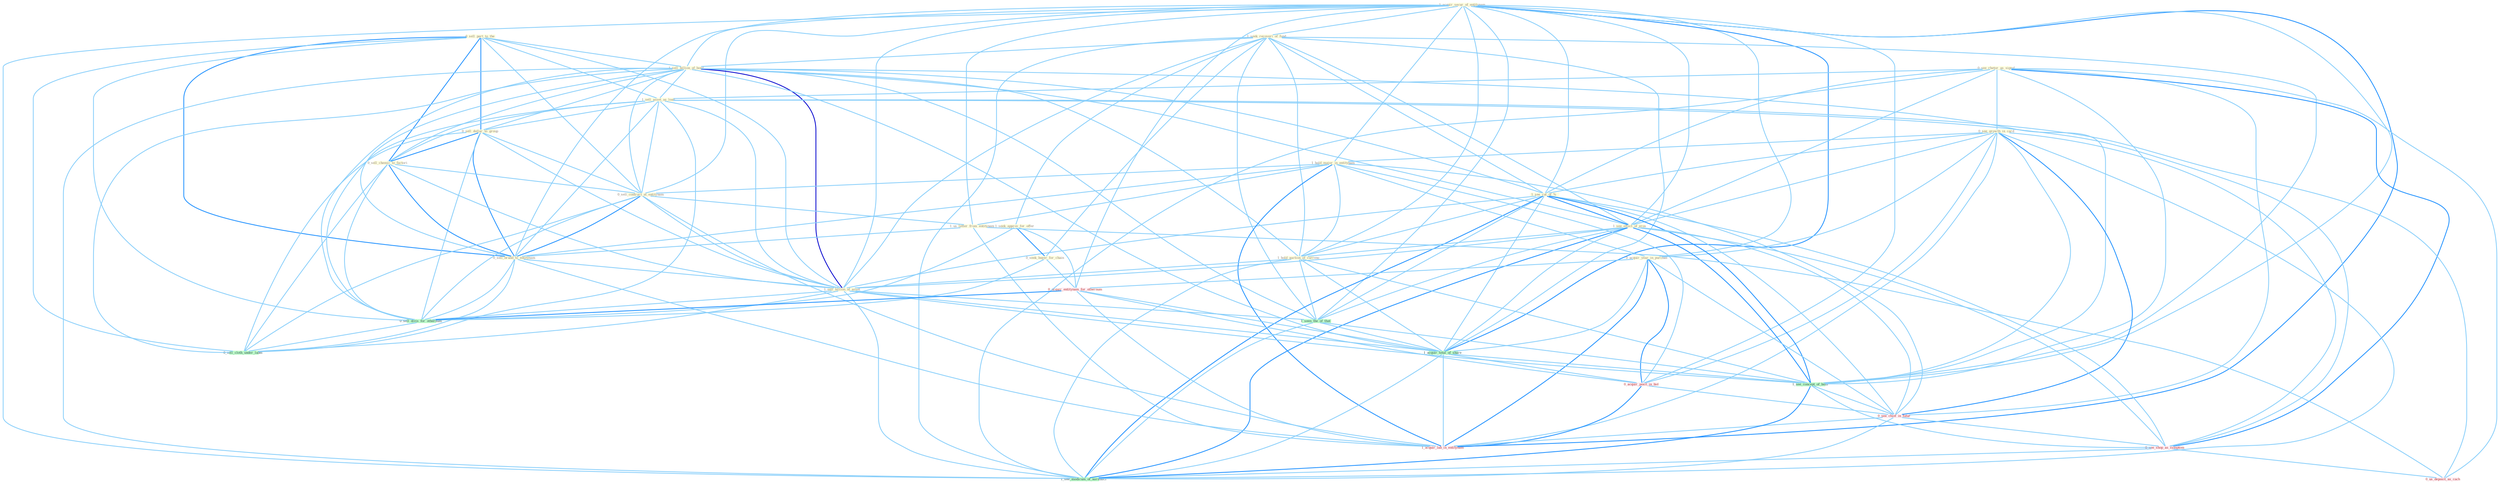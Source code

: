 Graph G{ 
    node
    [shape=polygon,style=filled,width=.5,height=.06,color="#BDFCC9",fixedsize=true,fontsize=4,
    fontcolor="#2f4f4f"];
    {node
    [color="#ffffe0", fontcolor="#8b7d6b"] "0_sell_part_to_the " "1_acquir_secur_of_entitynam " "1_seek_recoveri_of_fund " "0_see_rhetor_as_signal " "1_sell_billion_of_bond " "0_see_growth_in_card " "1_see_cut_of_% " "1_sell_asset_as_loan " "1_see_effect_of_eros " "1_hold_major_in_entitynam " "1_hold_auction_of_currenc " "0_sell_dollar_to_group " "0_acquir_year_in_purchas " "0_sell_chemic_to_factori " "1_seek_approv_for_offer " "0_seek_buyer_for_chain " "0_sell_contract_at_entitynam " "1_us_letter_from_entitynam " "0_sell_brand_to_entitynam " "1_sell_billion_of_asset "}
{node [color="#fff0f5", fontcolor="#b22222"] "0_acquir_entitynam_for_othernum " "0_acquir_posit_in_bid " "0_see_chief_in_futur " "0_see_shop_as_symptom " "1_acquir_lab_in_entitynam " "0_us_deposit_as_cach "}
edge [color="#B0E2FF"];

	"0_sell_part_to_the " -- "1_sell_billion_of_bond " [w="1", color="#87cefa" ];
	"0_sell_part_to_the " -- "1_sell_asset_as_loan " [w="1", color="#87cefa" ];
	"0_sell_part_to_the " -- "0_sell_dollar_to_group " [w="2", color="#1e90ff" , len=0.8];
	"0_sell_part_to_the " -- "0_sell_chemic_to_factori " [w="2", color="#1e90ff" , len=0.8];
	"0_sell_part_to_the " -- "0_sell_contract_at_entitynam " [w="1", color="#87cefa" ];
	"0_sell_part_to_the " -- "0_sell_brand_to_entitynam " [w="2", color="#1e90ff" , len=0.8];
	"0_sell_part_to_the " -- "1_sell_billion_of_asset " [w="1", color="#87cefa" ];
	"0_sell_part_to_the " -- "0_sell_divis_for_othernum " [w="1", color="#87cefa" ];
	"0_sell_part_to_the " -- "0_sell_cloth_under_label " [w="1", color="#87cefa" ];
	"1_acquir_secur_of_entitynam " -- "1_seek_recoveri_of_fund " [w="1", color="#87cefa" ];
	"1_acquir_secur_of_entitynam " -- "1_sell_billion_of_bond " [w="1", color="#87cefa" ];
	"1_acquir_secur_of_entitynam " -- "1_see_cut_of_% " [w="1", color="#87cefa" ];
	"1_acquir_secur_of_entitynam " -- "1_see_effect_of_eros " [w="1", color="#87cefa" ];
	"1_acquir_secur_of_entitynam " -- "1_hold_major_in_entitynam " [w="1", color="#87cefa" ];
	"1_acquir_secur_of_entitynam " -- "1_hold_auction_of_currenc " [w="1", color="#87cefa" ];
	"1_acquir_secur_of_entitynam " -- "0_acquir_year_in_purchas " [w="1", color="#87cefa" ];
	"1_acquir_secur_of_entitynam " -- "0_sell_contract_at_entitynam " [w="1", color="#87cefa" ];
	"1_acquir_secur_of_entitynam " -- "1_us_letter_from_entitynam " [w="1", color="#87cefa" ];
	"1_acquir_secur_of_entitynam " -- "0_sell_brand_to_entitynam " [w="1", color="#87cefa" ];
	"1_acquir_secur_of_entitynam " -- "1_sell_billion_of_asset " [w="1", color="#87cefa" ];
	"1_acquir_secur_of_entitynam " -- "0_acquir_entitynam_for_othernum " [w="1", color="#87cefa" ];
	"1_acquir_secur_of_entitynam " -- "1_seen_the_of_that " [w="1", color="#87cefa" ];
	"1_acquir_secur_of_entitynam " -- "1_acquir_total_of_share " [w="2", color="#1e90ff" , len=0.8];
	"1_acquir_secur_of_entitynam " -- "0_acquir_posit_in_bid " [w="1", color="#87cefa" ];
	"1_acquir_secur_of_entitynam " -- "1_see_concept_of_both " [w="1", color="#87cefa" ];
	"1_acquir_secur_of_entitynam " -- "1_acquir_lab_in_entitynam " [w="2", color="#1e90ff" , len=0.8];
	"1_acquir_secur_of_entitynam " -- "1_see_modicum_of_normalci " [w="1", color="#87cefa" ];
	"1_seek_recoveri_of_fund " -- "1_sell_billion_of_bond " [w="1", color="#87cefa" ];
	"1_seek_recoveri_of_fund " -- "1_see_cut_of_% " [w="1", color="#87cefa" ];
	"1_seek_recoveri_of_fund " -- "1_see_effect_of_eros " [w="1", color="#87cefa" ];
	"1_seek_recoveri_of_fund " -- "1_hold_auction_of_currenc " [w="1", color="#87cefa" ];
	"1_seek_recoveri_of_fund " -- "1_seek_approv_for_offer " [w="1", color="#87cefa" ];
	"1_seek_recoveri_of_fund " -- "0_seek_buyer_for_chain " [w="1", color="#87cefa" ];
	"1_seek_recoveri_of_fund " -- "1_sell_billion_of_asset " [w="1", color="#87cefa" ];
	"1_seek_recoveri_of_fund " -- "1_seen_the_of_that " [w="1", color="#87cefa" ];
	"1_seek_recoveri_of_fund " -- "1_acquir_total_of_share " [w="1", color="#87cefa" ];
	"1_seek_recoveri_of_fund " -- "1_see_concept_of_both " [w="1", color="#87cefa" ];
	"1_seek_recoveri_of_fund " -- "1_see_modicum_of_normalci " [w="1", color="#87cefa" ];
	"0_see_rhetor_as_signal " -- "0_see_growth_in_card " [w="1", color="#87cefa" ];
	"0_see_rhetor_as_signal " -- "1_see_cut_of_% " [w="1", color="#87cefa" ];
	"0_see_rhetor_as_signal " -- "1_sell_asset_as_loan " [w="1", color="#87cefa" ];
	"0_see_rhetor_as_signal " -- "1_see_effect_of_eros " [w="1", color="#87cefa" ];
	"0_see_rhetor_as_signal " -- "1_see_concept_of_both " [w="1", color="#87cefa" ];
	"0_see_rhetor_as_signal " -- "0_see_chief_in_futur " [w="1", color="#87cefa" ];
	"0_see_rhetor_as_signal " -- "0_see_shop_as_symptom " [w="2", color="#1e90ff" , len=0.8];
	"0_see_rhetor_as_signal " -- "0_us_deposit_as_cach " [w="1", color="#87cefa" ];
	"0_see_rhetor_as_signal " -- "1_see_modicum_of_normalci " [w="1", color="#87cefa" ];
	"1_sell_billion_of_bond " -- "1_see_cut_of_% " [w="1", color="#87cefa" ];
	"1_sell_billion_of_bond " -- "1_sell_asset_as_loan " [w="1", color="#87cefa" ];
	"1_sell_billion_of_bond " -- "1_see_effect_of_eros " [w="1", color="#87cefa" ];
	"1_sell_billion_of_bond " -- "1_hold_auction_of_currenc " [w="1", color="#87cefa" ];
	"1_sell_billion_of_bond " -- "0_sell_dollar_to_group " [w="1", color="#87cefa" ];
	"1_sell_billion_of_bond " -- "0_sell_chemic_to_factori " [w="1", color="#87cefa" ];
	"1_sell_billion_of_bond " -- "0_sell_contract_at_entitynam " [w="1", color="#87cefa" ];
	"1_sell_billion_of_bond " -- "0_sell_brand_to_entitynam " [w="1", color="#87cefa" ];
	"1_sell_billion_of_bond " -- "1_sell_billion_of_asset " [w="3", color="#0000cd" , len=0.6];
	"1_sell_billion_of_bond " -- "1_seen_the_of_that " [w="1", color="#87cefa" ];
	"1_sell_billion_of_bond " -- "0_sell_divis_for_othernum " [w="1", color="#87cefa" ];
	"1_sell_billion_of_bond " -- "1_acquir_total_of_share " [w="1", color="#87cefa" ];
	"1_sell_billion_of_bond " -- "0_sell_cloth_under_label " [w="1", color="#87cefa" ];
	"1_sell_billion_of_bond " -- "1_see_concept_of_both " [w="1", color="#87cefa" ];
	"1_sell_billion_of_bond " -- "1_see_modicum_of_normalci " [w="1", color="#87cefa" ];
	"0_see_growth_in_card " -- "1_see_cut_of_% " [w="1", color="#87cefa" ];
	"0_see_growth_in_card " -- "1_see_effect_of_eros " [w="1", color="#87cefa" ];
	"0_see_growth_in_card " -- "1_hold_major_in_entitynam " [w="1", color="#87cefa" ];
	"0_see_growth_in_card " -- "0_acquir_year_in_purchas " [w="1", color="#87cefa" ];
	"0_see_growth_in_card " -- "0_acquir_posit_in_bid " [w="1", color="#87cefa" ];
	"0_see_growth_in_card " -- "1_see_concept_of_both " [w="1", color="#87cefa" ];
	"0_see_growth_in_card " -- "0_see_chief_in_futur " [w="2", color="#1e90ff" , len=0.8];
	"0_see_growth_in_card " -- "0_see_shop_as_symptom " [w="1", color="#87cefa" ];
	"0_see_growth_in_card " -- "1_acquir_lab_in_entitynam " [w="1", color="#87cefa" ];
	"0_see_growth_in_card " -- "1_see_modicum_of_normalci " [w="1", color="#87cefa" ];
	"1_see_cut_of_% " -- "1_see_effect_of_eros " [w="2", color="#1e90ff" , len=0.8];
	"1_see_cut_of_% " -- "1_hold_auction_of_currenc " [w="1", color="#87cefa" ];
	"1_see_cut_of_% " -- "1_sell_billion_of_asset " [w="1", color="#87cefa" ];
	"1_see_cut_of_% " -- "1_seen_the_of_that " [w="1", color="#87cefa" ];
	"1_see_cut_of_% " -- "1_acquir_total_of_share " [w="1", color="#87cefa" ];
	"1_see_cut_of_% " -- "1_see_concept_of_both " [w="2", color="#1e90ff" , len=0.8];
	"1_see_cut_of_% " -- "0_see_chief_in_futur " [w="1", color="#87cefa" ];
	"1_see_cut_of_% " -- "0_see_shop_as_symptom " [w="1", color="#87cefa" ];
	"1_see_cut_of_% " -- "1_see_modicum_of_normalci " [w="2", color="#1e90ff" , len=0.8];
	"1_sell_asset_as_loan " -- "0_sell_dollar_to_group " [w="1", color="#87cefa" ];
	"1_sell_asset_as_loan " -- "0_sell_chemic_to_factori " [w="1", color="#87cefa" ];
	"1_sell_asset_as_loan " -- "0_sell_contract_at_entitynam " [w="1", color="#87cefa" ];
	"1_sell_asset_as_loan " -- "0_sell_brand_to_entitynam " [w="1", color="#87cefa" ];
	"1_sell_asset_as_loan " -- "1_sell_billion_of_asset " [w="1", color="#87cefa" ];
	"1_sell_asset_as_loan " -- "0_sell_divis_for_othernum " [w="1", color="#87cefa" ];
	"1_sell_asset_as_loan " -- "0_sell_cloth_under_label " [w="1", color="#87cefa" ];
	"1_sell_asset_as_loan " -- "0_see_shop_as_symptom " [w="1", color="#87cefa" ];
	"1_sell_asset_as_loan " -- "0_us_deposit_as_cach " [w="1", color="#87cefa" ];
	"1_see_effect_of_eros " -- "1_hold_auction_of_currenc " [w="1", color="#87cefa" ];
	"1_see_effect_of_eros " -- "1_sell_billion_of_asset " [w="1", color="#87cefa" ];
	"1_see_effect_of_eros " -- "1_seen_the_of_that " [w="1", color="#87cefa" ];
	"1_see_effect_of_eros " -- "1_acquir_total_of_share " [w="1", color="#87cefa" ];
	"1_see_effect_of_eros " -- "1_see_concept_of_both " [w="2", color="#1e90ff" , len=0.8];
	"1_see_effect_of_eros " -- "0_see_chief_in_futur " [w="1", color="#87cefa" ];
	"1_see_effect_of_eros " -- "0_see_shop_as_symptom " [w="1", color="#87cefa" ];
	"1_see_effect_of_eros " -- "1_see_modicum_of_normalci " [w="2", color="#1e90ff" , len=0.8];
	"1_hold_major_in_entitynam " -- "1_hold_auction_of_currenc " [w="1", color="#87cefa" ];
	"1_hold_major_in_entitynam " -- "0_acquir_year_in_purchas " [w="1", color="#87cefa" ];
	"1_hold_major_in_entitynam " -- "0_sell_contract_at_entitynam " [w="1", color="#87cefa" ];
	"1_hold_major_in_entitynam " -- "1_us_letter_from_entitynam " [w="1", color="#87cefa" ];
	"1_hold_major_in_entitynam " -- "0_sell_brand_to_entitynam " [w="1", color="#87cefa" ];
	"1_hold_major_in_entitynam " -- "0_acquir_posit_in_bid " [w="1", color="#87cefa" ];
	"1_hold_major_in_entitynam " -- "0_see_chief_in_futur " [w="1", color="#87cefa" ];
	"1_hold_major_in_entitynam " -- "1_acquir_lab_in_entitynam " [w="2", color="#1e90ff" , len=0.8];
	"1_hold_auction_of_currenc " -- "1_sell_billion_of_asset " [w="1", color="#87cefa" ];
	"1_hold_auction_of_currenc " -- "1_seen_the_of_that " [w="1", color="#87cefa" ];
	"1_hold_auction_of_currenc " -- "1_acquir_total_of_share " [w="1", color="#87cefa" ];
	"1_hold_auction_of_currenc " -- "1_see_concept_of_both " [w="1", color="#87cefa" ];
	"1_hold_auction_of_currenc " -- "1_see_modicum_of_normalci " [w="1", color="#87cefa" ];
	"0_sell_dollar_to_group " -- "0_sell_chemic_to_factori " [w="2", color="#1e90ff" , len=0.8];
	"0_sell_dollar_to_group " -- "0_sell_contract_at_entitynam " [w="1", color="#87cefa" ];
	"0_sell_dollar_to_group " -- "0_sell_brand_to_entitynam " [w="2", color="#1e90ff" , len=0.8];
	"0_sell_dollar_to_group " -- "1_sell_billion_of_asset " [w="1", color="#87cefa" ];
	"0_sell_dollar_to_group " -- "0_sell_divis_for_othernum " [w="1", color="#87cefa" ];
	"0_sell_dollar_to_group " -- "0_sell_cloth_under_label " [w="1", color="#87cefa" ];
	"0_acquir_year_in_purchas " -- "0_acquir_entitynam_for_othernum " [w="1", color="#87cefa" ];
	"0_acquir_year_in_purchas " -- "1_acquir_total_of_share " [w="1", color="#87cefa" ];
	"0_acquir_year_in_purchas " -- "0_acquir_posit_in_bid " [w="2", color="#1e90ff" , len=0.8];
	"0_acquir_year_in_purchas " -- "0_see_chief_in_futur " [w="1", color="#87cefa" ];
	"0_acquir_year_in_purchas " -- "1_acquir_lab_in_entitynam " [w="2", color="#1e90ff" , len=0.8];
	"0_sell_chemic_to_factori " -- "0_sell_contract_at_entitynam " [w="1", color="#87cefa" ];
	"0_sell_chemic_to_factori " -- "0_sell_brand_to_entitynam " [w="2", color="#1e90ff" , len=0.8];
	"0_sell_chemic_to_factori " -- "1_sell_billion_of_asset " [w="1", color="#87cefa" ];
	"0_sell_chemic_to_factori " -- "0_sell_divis_for_othernum " [w="1", color="#87cefa" ];
	"0_sell_chemic_to_factori " -- "0_sell_cloth_under_label " [w="1", color="#87cefa" ];
	"1_seek_approv_for_offer " -- "0_seek_buyer_for_chain " [w="2", color="#1e90ff" , len=0.8];
	"1_seek_approv_for_offer " -- "0_acquir_entitynam_for_othernum " [w="1", color="#87cefa" ];
	"1_seek_approv_for_offer " -- "0_sell_divis_for_othernum " [w="1", color="#87cefa" ];
	"0_seek_buyer_for_chain " -- "0_acquir_entitynam_for_othernum " [w="1", color="#87cefa" ];
	"0_seek_buyer_for_chain " -- "0_sell_divis_for_othernum " [w="1", color="#87cefa" ];
	"0_sell_contract_at_entitynam " -- "1_us_letter_from_entitynam " [w="1", color="#87cefa" ];
	"0_sell_contract_at_entitynam " -- "0_sell_brand_to_entitynam " [w="2", color="#1e90ff" , len=0.8];
	"0_sell_contract_at_entitynam " -- "1_sell_billion_of_asset " [w="1", color="#87cefa" ];
	"0_sell_contract_at_entitynam " -- "0_sell_divis_for_othernum " [w="1", color="#87cefa" ];
	"0_sell_contract_at_entitynam " -- "0_sell_cloth_under_label " [w="1", color="#87cefa" ];
	"0_sell_contract_at_entitynam " -- "1_acquir_lab_in_entitynam " [w="1", color="#87cefa" ];
	"1_us_letter_from_entitynam " -- "0_sell_brand_to_entitynam " [w="1", color="#87cefa" ];
	"1_us_letter_from_entitynam " -- "1_acquir_lab_in_entitynam " [w="1", color="#87cefa" ];
	"1_us_letter_from_entitynam " -- "0_us_deposit_as_cach " [w="1", color="#87cefa" ];
	"0_sell_brand_to_entitynam " -- "1_sell_billion_of_asset " [w="1", color="#87cefa" ];
	"0_sell_brand_to_entitynam " -- "0_sell_divis_for_othernum " [w="1", color="#87cefa" ];
	"0_sell_brand_to_entitynam " -- "0_sell_cloth_under_label " [w="1", color="#87cefa" ];
	"0_sell_brand_to_entitynam " -- "1_acquir_lab_in_entitynam " [w="1", color="#87cefa" ];
	"1_sell_billion_of_asset " -- "1_seen_the_of_that " [w="1", color="#87cefa" ];
	"1_sell_billion_of_asset " -- "0_sell_divis_for_othernum " [w="1", color="#87cefa" ];
	"1_sell_billion_of_asset " -- "1_acquir_total_of_share " [w="1", color="#87cefa" ];
	"1_sell_billion_of_asset " -- "0_sell_cloth_under_label " [w="1", color="#87cefa" ];
	"1_sell_billion_of_asset " -- "1_see_concept_of_both " [w="1", color="#87cefa" ];
	"1_sell_billion_of_asset " -- "1_see_modicum_of_normalci " [w="1", color="#87cefa" ];
	"0_acquir_entitynam_for_othernum " -- "0_sell_divis_for_othernum " [w="2", color="#1e90ff" , len=0.8];
	"0_acquir_entitynam_for_othernum " -- "1_acquir_total_of_share " [w="1", color="#87cefa" ];
	"0_acquir_entitynam_for_othernum " -- "0_acquir_posit_in_bid " [w="1", color="#87cefa" ];
	"0_acquir_entitynam_for_othernum " -- "1_acquir_lab_in_entitynam " [w="1", color="#87cefa" ];
	"1_seen_the_of_that " -- "1_acquir_total_of_share " [w="1", color="#87cefa" ];
	"1_seen_the_of_that " -- "1_see_concept_of_both " [w="1", color="#87cefa" ];
	"1_seen_the_of_that " -- "1_see_modicum_of_normalci " [w="1", color="#87cefa" ];
	"0_sell_divis_for_othernum " -- "0_sell_cloth_under_label " [w="1", color="#87cefa" ];
	"1_acquir_total_of_share " -- "0_acquir_posit_in_bid " [w="1", color="#87cefa" ];
	"1_acquir_total_of_share " -- "1_see_concept_of_both " [w="1", color="#87cefa" ];
	"1_acquir_total_of_share " -- "1_acquir_lab_in_entitynam " [w="1", color="#87cefa" ];
	"1_acquir_total_of_share " -- "1_see_modicum_of_normalci " [w="1", color="#87cefa" ];
	"0_acquir_posit_in_bid " -- "0_see_chief_in_futur " [w="1", color="#87cefa" ];
	"0_acquir_posit_in_bid " -- "1_acquir_lab_in_entitynam " [w="2", color="#1e90ff" , len=0.8];
	"1_see_concept_of_both " -- "0_see_chief_in_futur " [w="1", color="#87cefa" ];
	"1_see_concept_of_both " -- "0_see_shop_as_symptom " [w="1", color="#87cefa" ];
	"1_see_concept_of_both " -- "1_see_modicum_of_normalci " [w="2", color="#1e90ff" , len=0.8];
	"0_see_chief_in_futur " -- "0_see_shop_as_symptom " [w="1", color="#87cefa" ];
	"0_see_chief_in_futur " -- "1_acquir_lab_in_entitynam " [w="1", color="#87cefa" ];
	"0_see_chief_in_futur " -- "1_see_modicum_of_normalci " [w="1", color="#87cefa" ];
	"0_see_shop_as_symptom " -- "0_us_deposit_as_cach " [w="1", color="#87cefa" ];
	"0_see_shop_as_symptom " -- "1_see_modicum_of_normalci " [w="1", color="#87cefa" ];
}